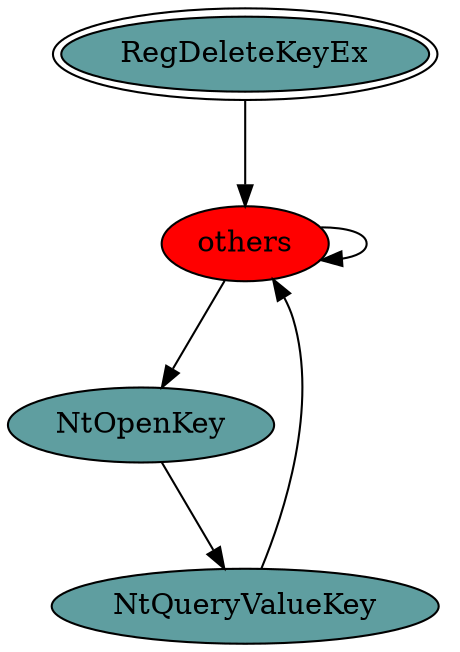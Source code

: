 digraph "./REPORTS/6800/API_PER_CATEGORY/RegDeleteKeyEx.exe_716_Registry_API_per_Category_Transition_Matrix" {
	RegDeleteKeyEx [label=RegDeleteKeyEx fillcolor=cadetblue peripheries=2 style=filled]
	others [label=others fillcolor=red style=filled]
	RegDeleteKeyEx -> others [label=1.0 fontcolor=white]
	others -> others [label=0.971 fontcolor=white]
	NtOpenKey [label=NtOpenKey fillcolor=cadetblue style=filled]
	others -> NtOpenKey [label=0.029 fontcolor=white]
	NtQueryValueKey [label=NtQueryValueKey fillcolor=cadetblue style=filled]
	NtOpenKey -> NtQueryValueKey [label=1.0 fontcolor=white]
	NtQueryValueKey -> others [label=1.0 fontcolor=white]
}

